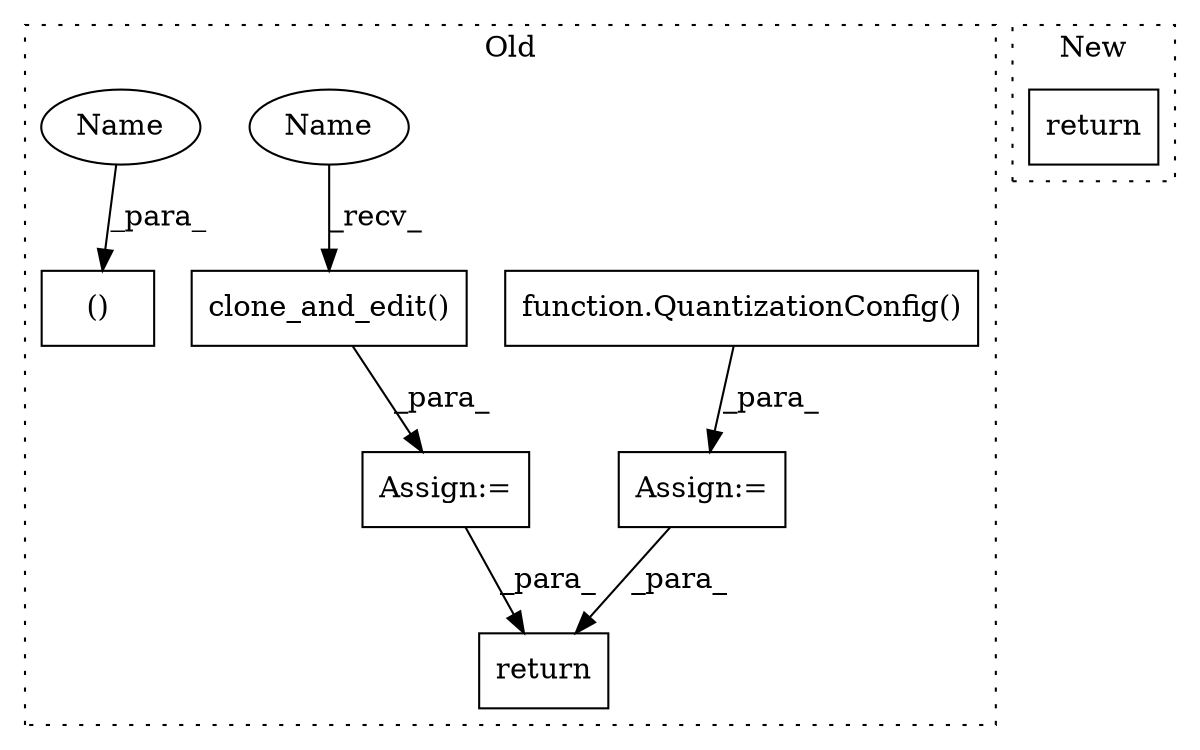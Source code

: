 digraph G {
subgraph cluster0 {
1 [label="clone_and_edit()" a="75" s="3050" l="183" shape="box"];
3 [label="Assign:=" a="68" s="3047" l="3" shape="box"];
4 [label="return" a="93" s="3242" l="7" shape="box"];
5 [label="function.QuantizationConfig()" a="75" s="3004" l="20" shape="box"];
6 [label="Assign:=" a="68" s="3001" l="3" shape="box"];
7 [label="()" a="54" s="2955" l="3" shape="box"];
8 [label="Name" a="87" s="3050" l="6" shape="ellipse"];
9 [label="Name" a="87" s="2949" l="6" shape="ellipse"];
label = "Old";
style="dotted";
}
subgraph cluster1 {
2 [label="return" a="93" s="3279" l="7" shape="box"];
label = "New";
style="dotted";
}
1 -> 3 [label="_para_"];
3 -> 4 [label="_para_"];
5 -> 6 [label="_para_"];
6 -> 4 [label="_para_"];
8 -> 1 [label="_recv_"];
9 -> 7 [label="_para_"];
}